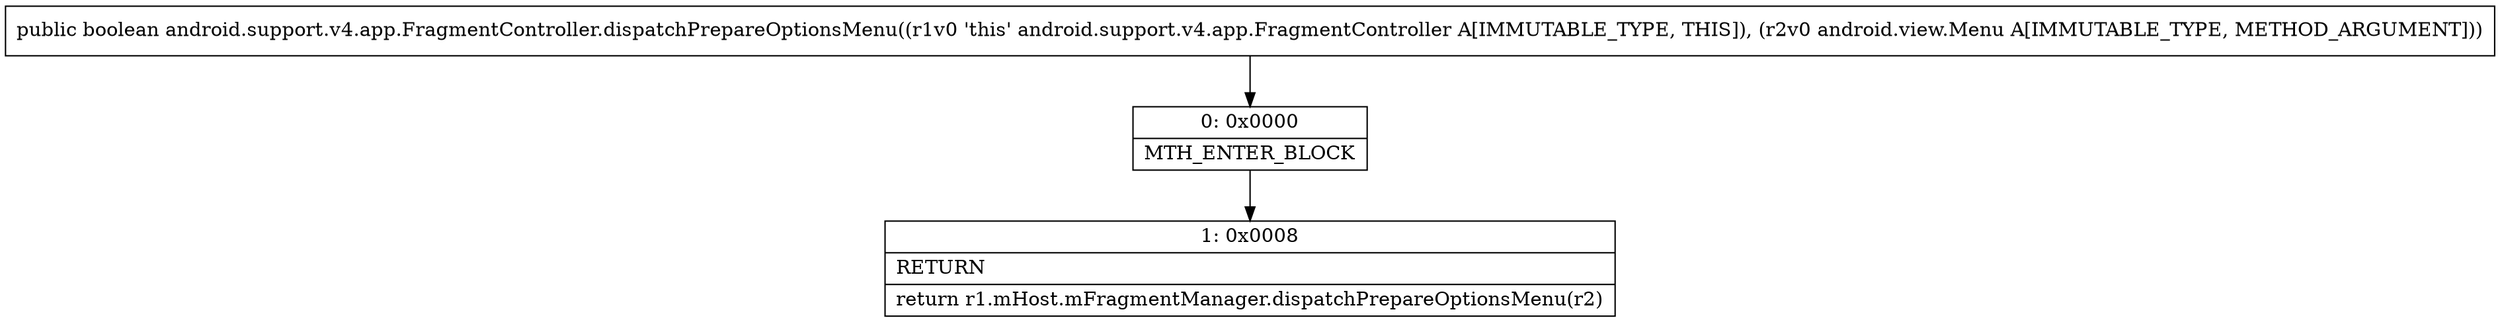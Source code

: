 digraph "CFG forandroid.support.v4.app.FragmentController.dispatchPrepareOptionsMenu(Landroid\/view\/Menu;)Z" {
Node_0 [shape=record,label="{0\:\ 0x0000|MTH_ENTER_BLOCK\l}"];
Node_1 [shape=record,label="{1\:\ 0x0008|RETURN\l|return r1.mHost.mFragmentManager.dispatchPrepareOptionsMenu(r2)\l}"];
MethodNode[shape=record,label="{public boolean android.support.v4.app.FragmentController.dispatchPrepareOptionsMenu((r1v0 'this' android.support.v4.app.FragmentController A[IMMUTABLE_TYPE, THIS]), (r2v0 android.view.Menu A[IMMUTABLE_TYPE, METHOD_ARGUMENT])) }"];
MethodNode -> Node_0;
Node_0 -> Node_1;
}

